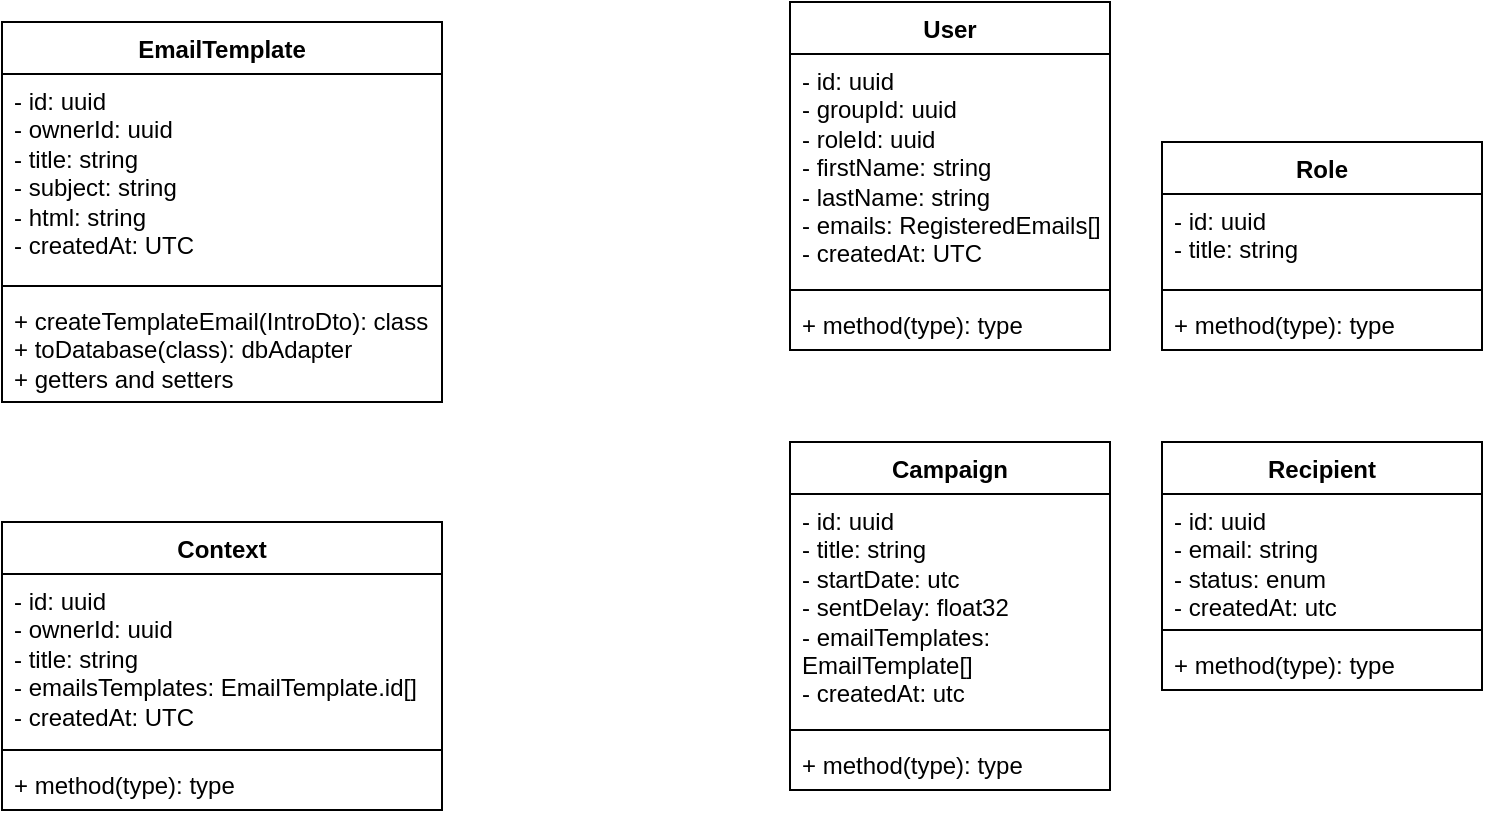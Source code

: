 <mxfile version="24.0.7" type="github">
  <diagram id="C5RBs43oDa-KdzZeNtuy" name="Page-1">
    <mxGraphModel dx="1050" dy="596" grid="1" gridSize="10" guides="1" tooltips="1" connect="1" arrows="1" fold="1" page="1" pageScale="1" pageWidth="827" pageHeight="1169" math="0" shadow="0">
      <root>
        <mxCell id="WIyWlLk6GJQsqaUBKTNV-0" />
        <mxCell id="WIyWlLk6GJQsqaUBKTNV-1" parent="WIyWlLk6GJQsqaUBKTNV-0" />
        <mxCell id="MapiJpznQvF84yP5ydx--0" value="EmailTemplate" style="swimlane;fontStyle=1;align=center;verticalAlign=top;childLayout=stackLayout;horizontal=1;startSize=26;horizontalStack=0;resizeParent=1;resizeParentMax=0;resizeLast=0;collapsible=1;marginBottom=0;whiteSpace=wrap;html=1;" vertex="1" parent="WIyWlLk6GJQsqaUBKTNV-1">
          <mxGeometry x="20" y="20" width="220" height="190" as="geometry" />
        </mxCell>
        <mxCell id="MapiJpznQvF84yP5ydx--1" value="- id: uuid&lt;div&gt;- ownerId: uuid&lt;/div&gt;&lt;div&gt;- title: string&lt;/div&gt;&lt;div&gt;- subject: string&lt;/div&gt;&lt;div&gt;- html: string&lt;/div&gt;&lt;div&gt;- createdAt: UTC&lt;/div&gt;" style="text;strokeColor=none;fillColor=none;align=left;verticalAlign=top;spacingLeft=4;spacingRight=4;overflow=hidden;rotatable=0;points=[[0,0.5],[1,0.5]];portConstraint=eastwest;whiteSpace=wrap;html=1;" vertex="1" parent="MapiJpznQvF84yP5ydx--0">
          <mxGeometry y="26" width="220" height="102" as="geometry" />
        </mxCell>
        <mxCell id="MapiJpznQvF84yP5ydx--2" value="" style="line;strokeWidth=1;fillColor=none;align=left;verticalAlign=middle;spacingTop=-1;spacingLeft=3;spacingRight=3;rotatable=0;labelPosition=right;points=[];portConstraint=eastwest;strokeColor=inherit;" vertex="1" parent="MapiJpznQvF84yP5ydx--0">
          <mxGeometry y="128" width="220" height="8" as="geometry" />
        </mxCell>
        <mxCell id="MapiJpznQvF84yP5ydx--3" value="+ createTemplateEmail(IntroDto): class&lt;div&gt;+ toDatabase(class): dbAdapter&lt;/div&gt;&lt;div&gt;+ getters and setters&lt;/div&gt;" style="text;strokeColor=none;fillColor=none;align=left;verticalAlign=top;spacingLeft=4;spacingRight=4;overflow=hidden;rotatable=0;points=[[0,0.5],[1,0.5]];portConstraint=eastwest;whiteSpace=wrap;html=1;" vertex="1" parent="MapiJpznQvF84yP5ydx--0">
          <mxGeometry y="136" width="220" height="54" as="geometry" />
        </mxCell>
        <mxCell id="MapiJpznQvF84yP5ydx--5" value="User" style="swimlane;fontStyle=1;align=center;verticalAlign=top;childLayout=stackLayout;horizontal=1;startSize=26;horizontalStack=0;resizeParent=1;resizeParentMax=0;resizeLast=0;collapsible=1;marginBottom=0;whiteSpace=wrap;html=1;" vertex="1" parent="WIyWlLk6GJQsqaUBKTNV-1">
          <mxGeometry x="414" y="10" width="160" height="174" as="geometry" />
        </mxCell>
        <mxCell id="MapiJpznQvF84yP5ydx--6" value="- id: uuid&lt;div&gt;- groupId: uuid&lt;/div&gt;&lt;div&gt;- roleId: uuid&lt;/div&gt;&lt;div&gt;- firstName: string&lt;/div&gt;&lt;div&gt;- lastName: string&lt;/div&gt;&lt;div&gt;- emails: RegisteredEmails[]&lt;/div&gt;&lt;div&gt;- createdAt: UTC&lt;/div&gt;" style="text;strokeColor=none;fillColor=none;align=left;verticalAlign=top;spacingLeft=4;spacingRight=4;overflow=hidden;rotatable=0;points=[[0,0.5],[1,0.5]];portConstraint=eastwest;whiteSpace=wrap;html=1;" vertex="1" parent="MapiJpznQvF84yP5ydx--5">
          <mxGeometry y="26" width="160" height="114" as="geometry" />
        </mxCell>
        <mxCell id="MapiJpznQvF84yP5ydx--7" value="" style="line;strokeWidth=1;fillColor=none;align=left;verticalAlign=middle;spacingTop=-1;spacingLeft=3;spacingRight=3;rotatable=0;labelPosition=right;points=[];portConstraint=eastwest;strokeColor=inherit;" vertex="1" parent="MapiJpznQvF84yP5ydx--5">
          <mxGeometry y="140" width="160" height="8" as="geometry" />
        </mxCell>
        <mxCell id="MapiJpznQvF84yP5ydx--8" value="+ method(type): type" style="text;strokeColor=none;fillColor=none;align=left;verticalAlign=top;spacingLeft=4;spacingRight=4;overflow=hidden;rotatable=0;points=[[0,0.5],[1,0.5]];portConstraint=eastwest;whiteSpace=wrap;html=1;" vertex="1" parent="MapiJpznQvF84yP5ydx--5">
          <mxGeometry y="148" width="160" height="26" as="geometry" />
        </mxCell>
        <mxCell id="MapiJpznQvF84yP5ydx--9" value="Role" style="swimlane;fontStyle=1;align=center;verticalAlign=top;childLayout=stackLayout;horizontal=1;startSize=26;horizontalStack=0;resizeParent=1;resizeParentMax=0;resizeLast=0;collapsible=1;marginBottom=0;whiteSpace=wrap;html=1;" vertex="1" parent="WIyWlLk6GJQsqaUBKTNV-1">
          <mxGeometry x="600" y="80" width="160" height="104" as="geometry" />
        </mxCell>
        <mxCell id="MapiJpznQvF84yP5ydx--10" value="- id: uuid&lt;div&gt;- title: string&lt;/div&gt;" style="text;strokeColor=none;fillColor=none;align=left;verticalAlign=top;spacingLeft=4;spacingRight=4;overflow=hidden;rotatable=0;points=[[0,0.5],[1,0.5]];portConstraint=eastwest;whiteSpace=wrap;html=1;" vertex="1" parent="MapiJpznQvF84yP5ydx--9">
          <mxGeometry y="26" width="160" height="44" as="geometry" />
        </mxCell>
        <mxCell id="MapiJpznQvF84yP5ydx--11" value="" style="line;strokeWidth=1;fillColor=none;align=left;verticalAlign=middle;spacingTop=-1;spacingLeft=3;spacingRight=3;rotatable=0;labelPosition=right;points=[];portConstraint=eastwest;strokeColor=inherit;" vertex="1" parent="MapiJpznQvF84yP5ydx--9">
          <mxGeometry y="70" width="160" height="8" as="geometry" />
        </mxCell>
        <mxCell id="MapiJpznQvF84yP5ydx--12" value="+ method(type): type" style="text;strokeColor=none;fillColor=none;align=left;verticalAlign=top;spacingLeft=4;spacingRight=4;overflow=hidden;rotatable=0;points=[[0,0.5],[1,0.5]];portConstraint=eastwest;whiteSpace=wrap;html=1;" vertex="1" parent="MapiJpznQvF84yP5ydx--9">
          <mxGeometry y="78" width="160" height="26" as="geometry" />
        </mxCell>
        <mxCell id="MapiJpznQvF84yP5ydx--13" value="Context&lt;div&gt;&lt;br&gt;&lt;/div&gt;" style="swimlane;fontStyle=1;align=center;verticalAlign=top;childLayout=stackLayout;horizontal=1;startSize=26;horizontalStack=0;resizeParent=1;resizeParentMax=0;resizeLast=0;collapsible=1;marginBottom=0;whiteSpace=wrap;html=1;" vertex="1" parent="WIyWlLk6GJQsqaUBKTNV-1">
          <mxGeometry x="20" y="270" width="220" height="144" as="geometry" />
        </mxCell>
        <mxCell id="MapiJpznQvF84yP5ydx--14" value="- id: uuid&lt;div&gt;- ownerId: uuid&lt;/div&gt;&lt;div&gt;- title: string&lt;/div&gt;&lt;div&gt;- emailsTemplates: EmailTemplate.id[]&lt;/div&gt;&lt;div&gt;- createdAt: UTC&lt;/div&gt;" style="text;strokeColor=none;fillColor=none;align=left;verticalAlign=top;spacingLeft=4;spacingRight=4;overflow=hidden;rotatable=0;points=[[0,0.5],[1,0.5]];portConstraint=eastwest;whiteSpace=wrap;html=1;" vertex="1" parent="MapiJpznQvF84yP5ydx--13">
          <mxGeometry y="26" width="220" height="84" as="geometry" />
        </mxCell>
        <mxCell id="MapiJpznQvF84yP5ydx--15" value="" style="line;strokeWidth=1;fillColor=none;align=left;verticalAlign=middle;spacingTop=-1;spacingLeft=3;spacingRight=3;rotatable=0;labelPosition=right;points=[];portConstraint=eastwest;strokeColor=inherit;" vertex="1" parent="MapiJpznQvF84yP5ydx--13">
          <mxGeometry y="110" width="220" height="8" as="geometry" />
        </mxCell>
        <mxCell id="MapiJpznQvF84yP5ydx--16" value="+ method(type): type" style="text;strokeColor=none;fillColor=none;align=left;verticalAlign=top;spacingLeft=4;spacingRight=4;overflow=hidden;rotatable=0;points=[[0,0.5],[1,0.5]];portConstraint=eastwest;whiteSpace=wrap;html=1;" vertex="1" parent="MapiJpznQvF84yP5ydx--13">
          <mxGeometry y="118" width="220" height="26" as="geometry" />
        </mxCell>
        <mxCell id="MapiJpznQvF84yP5ydx--17" value="Campaign" style="swimlane;fontStyle=1;align=center;verticalAlign=top;childLayout=stackLayout;horizontal=1;startSize=26;horizontalStack=0;resizeParent=1;resizeParentMax=0;resizeLast=0;collapsible=1;marginBottom=0;whiteSpace=wrap;html=1;" vertex="1" parent="WIyWlLk6GJQsqaUBKTNV-1">
          <mxGeometry x="414" y="230" width="160" height="174" as="geometry" />
        </mxCell>
        <mxCell id="MapiJpznQvF84yP5ydx--18" value="- id: uuid&lt;div&gt;- title: string&lt;/div&gt;&lt;div&gt;- startDate: utc&lt;/div&gt;&lt;div&gt;- sentDelay: float32&lt;/div&gt;&lt;div&gt;- emailTemplates: EmailTemplate[]&amp;nbsp;&lt;/div&gt;&lt;div&gt;- createdAt: utc&lt;/div&gt;" style="text;strokeColor=none;fillColor=none;align=left;verticalAlign=top;spacingLeft=4;spacingRight=4;overflow=hidden;rotatable=0;points=[[0,0.5],[1,0.5]];portConstraint=eastwest;whiteSpace=wrap;html=1;" vertex="1" parent="MapiJpznQvF84yP5ydx--17">
          <mxGeometry y="26" width="160" height="114" as="geometry" />
        </mxCell>
        <mxCell id="MapiJpznQvF84yP5ydx--19" value="" style="line;strokeWidth=1;fillColor=none;align=left;verticalAlign=middle;spacingTop=-1;spacingLeft=3;spacingRight=3;rotatable=0;labelPosition=right;points=[];portConstraint=eastwest;strokeColor=inherit;" vertex="1" parent="MapiJpznQvF84yP5ydx--17">
          <mxGeometry y="140" width="160" height="8" as="geometry" />
        </mxCell>
        <mxCell id="MapiJpznQvF84yP5ydx--20" value="+ method(type): type" style="text;strokeColor=none;fillColor=none;align=left;verticalAlign=top;spacingLeft=4;spacingRight=4;overflow=hidden;rotatable=0;points=[[0,0.5],[1,0.5]];portConstraint=eastwest;whiteSpace=wrap;html=1;" vertex="1" parent="MapiJpznQvF84yP5ydx--17">
          <mxGeometry y="148" width="160" height="26" as="geometry" />
        </mxCell>
        <mxCell id="MapiJpznQvF84yP5ydx--21" value="Recipient" style="swimlane;fontStyle=1;align=center;verticalAlign=top;childLayout=stackLayout;horizontal=1;startSize=26;horizontalStack=0;resizeParent=1;resizeParentMax=0;resizeLast=0;collapsible=1;marginBottom=0;whiteSpace=wrap;html=1;" vertex="1" parent="WIyWlLk6GJQsqaUBKTNV-1">
          <mxGeometry x="600" y="230" width="160" height="124" as="geometry" />
        </mxCell>
        <mxCell id="MapiJpznQvF84yP5ydx--22" value="- id: uuid&lt;div&gt;- email: string&lt;/div&gt;&lt;div&gt;- status: enum&lt;/div&gt;&lt;div&gt;- createdAt: utc&lt;/div&gt;" style="text;strokeColor=none;fillColor=none;align=left;verticalAlign=top;spacingLeft=4;spacingRight=4;overflow=hidden;rotatable=0;points=[[0,0.5],[1,0.5]];portConstraint=eastwest;whiteSpace=wrap;html=1;" vertex="1" parent="MapiJpznQvF84yP5ydx--21">
          <mxGeometry y="26" width="160" height="64" as="geometry" />
        </mxCell>
        <mxCell id="MapiJpznQvF84yP5ydx--23" value="" style="line;strokeWidth=1;fillColor=none;align=left;verticalAlign=middle;spacingTop=-1;spacingLeft=3;spacingRight=3;rotatable=0;labelPosition=right;points=[];portConstraint=eastwest;strokeColor=inherit;" vertex="1" parent="MapiJpznQvF84yP5ydx--21">
          <mxGeometry y="90" width="160" height="8" as="geometry" />
        </mxCell>
        <mxCell id="MapiJpznQvF84yP5ydx--24" value="+ method(type): type" style="text;strokeColor=none;fillColor=none;align=left;verticalAlign=top;spacingLeft=4;spacingRight=4;overflow=hidden;rotatable=0;points=[[0,0.5],[1,0.5]];portConstraint=eastwest;whiteSpace=wrap;html=1;" vertex="1" parent="MapiJpznQvF84yP5ydx--21">
          <mxGeometry y="98" width="160" height="26" as="geometry" />
        </mxCell>
      </root>
    </mxGraphModel>
  </diagram>
</mxfile>
